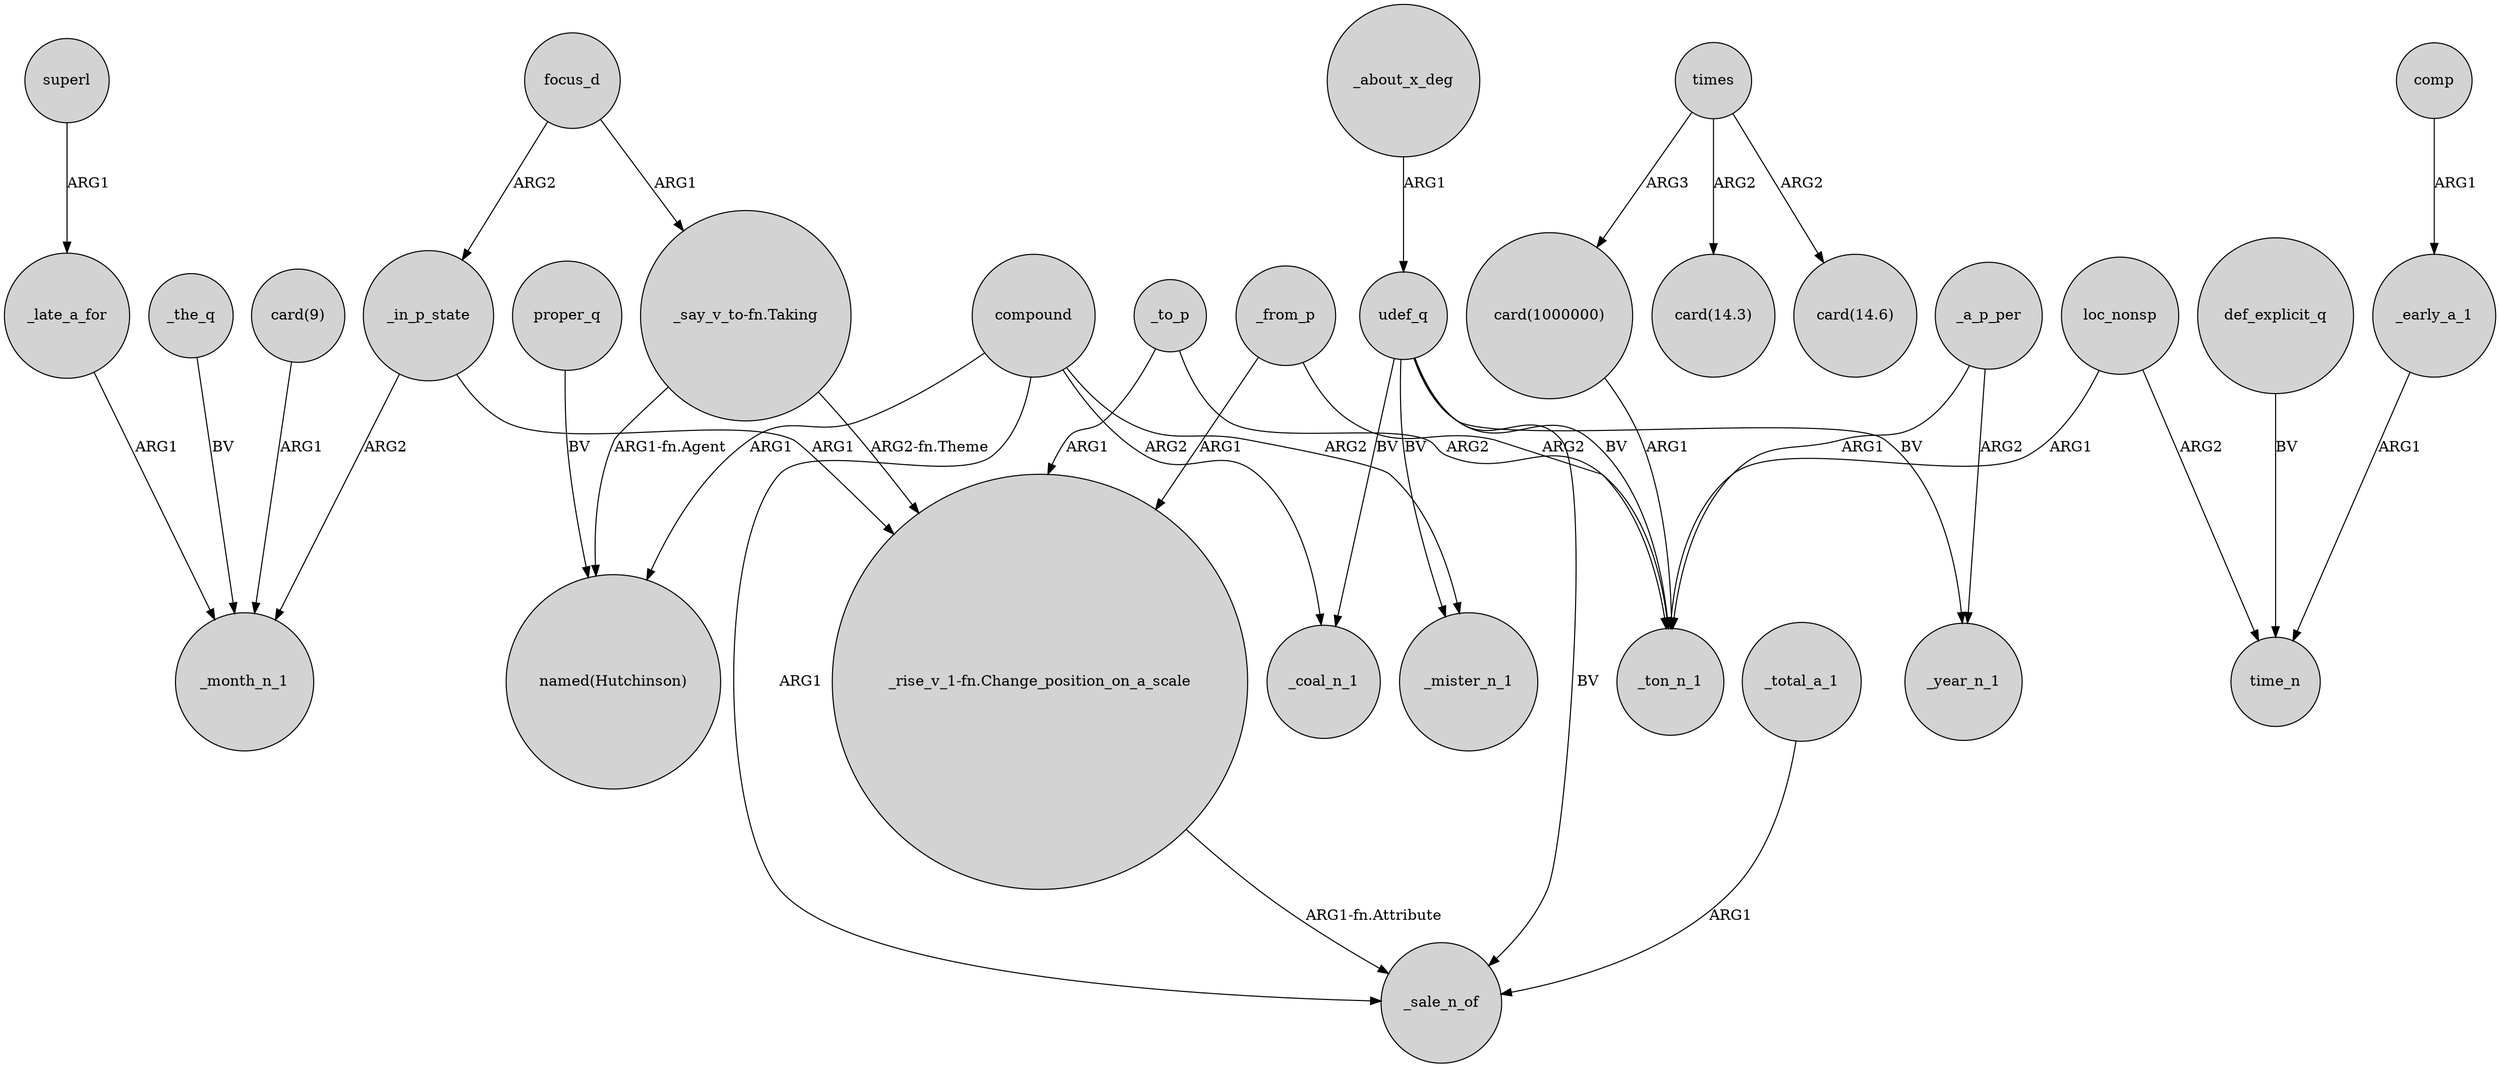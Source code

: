 digraph {
	node [shape=circle style=filled]
	_early_a_1 -> time_n [label=ARG1]
	"_say_v_to-fn.Taking" -> "_rise_v_1-fn.Change_position_on_a_scale" [label="ARG2-fn.Theme"]
	"_rise_v_1-fn.Change_position_on_a_scale" -> _sale_n_of [label="ARG1-fn.Attribute"]
	compound -> _mister_n_1 [label=ARG2]
	focus_d -> _in_p_state [label=ARG2]
	times -> "card(14.6)" [label=ARG2]
	udef_q -> _coal_n_1 [label=BV]
	focus_d -> "_say_v_to-fn.Taking" [label=ARG1]
	_the_q -> _month_n_1 [label=BV]
	_from_p -> _ton_n_1 [label=ARG2]
	_to_p -> "_rise_v_1-fn.Change_position_on_a_scale" [label=ARG1]
	superl -> _late_a_for [label=ARG1]
	times -> "card(1000000)" [label=ARG3]
	_a_p_per -> _year_n_1 [label=ARG2]
	comp -> _early_a_1 [label=ARG1]
	_late_a_for -> _month_n_1 [label=ARG1]
	udef_q -> _sale_n_of [label=BV]
	udef_q -> _mister_n_1 [label=BV]
	_about_x_deg -> udef_q [label=ARG1]
	compound -> "named(Hutchinson)" [label=ARG1]
	_total_a_1 -> _sale_n_of [label=ARG1]
	times -> "card(14.3)" [label=ARG2]
	proper_q -> "named(Hutchinson)" [label=BV]
	_a_p_per -> _ton_n_1 [label=ARG1]
	_to_p -> _ton_n_1 [label=ARG2]
	udef_q -> _ton_n_1 [label=BV]
	"_say_v_to-fn.Taking" -> "named(Hutchinson)" [label="ARG1-fn.Agent"]
	_in_p_state -> "_rise_v_1-fn.Change_position_on_a_scale" [label=ARG1]
	loc_nonsp -> _ton_n_1 [label=ARG1]
	"card(1000000)" -> _ton_n_1 [label=ARG1]
	_in_p_state -> _month_n_1 [label=ARG2]
	def_explicit_q -> time_n [label=BV]
	udef_q -> _year_n_1 [label=BV]
	loc_nonsp -> time_n [label=ARG2]
	"card(9)" -> _month_n_1 [label=ARG1]
	compound -> _coal_n_1 [label=ARG2]
	_from_p -> "_rise_v_1-fn.Change_position_on_a_scale" [label=ARG1]
	compound -> _sale_n_of [label=ARG1]
}
